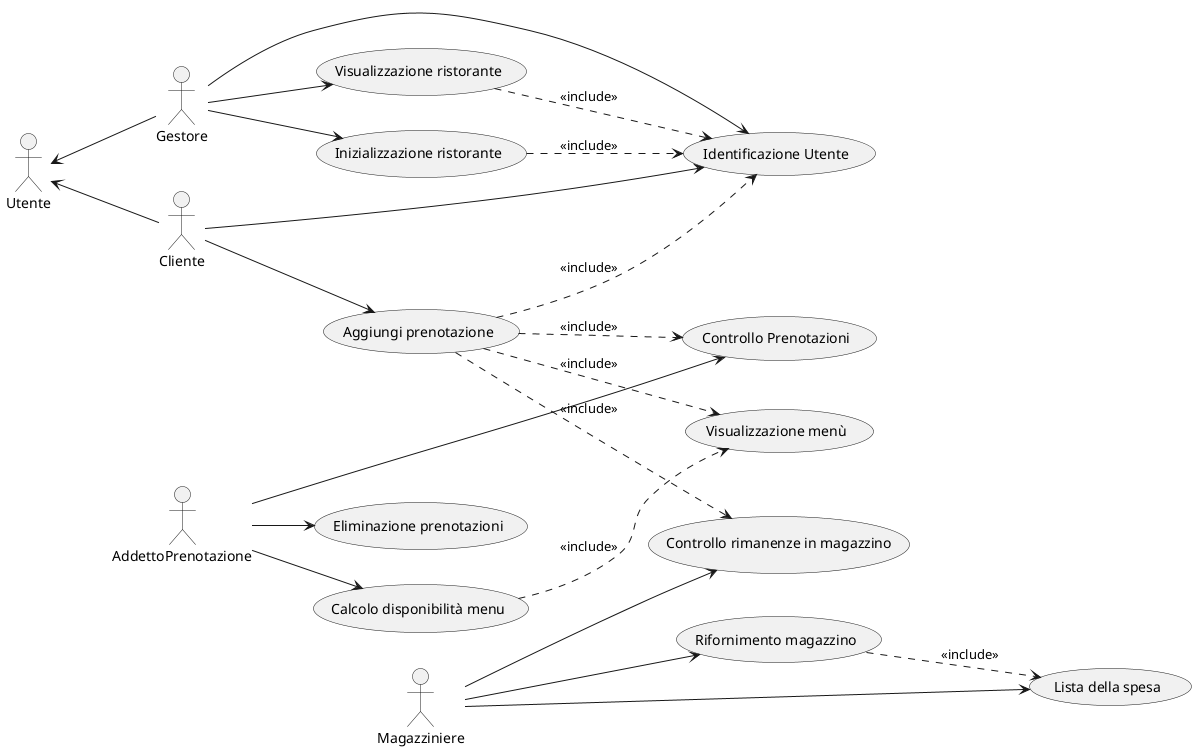 @startuml
'https://plantuml.com/use-case-diagram
left to right direction

Utente <-- Gestore
Utente <-- Cliente

Gestore  --> (Identificazione Utente)
Gestore --> (Visualizzazione ristorante)
Gestore --> (Inizializzazione ristorante)

Cliente --> (Aggiungi prenotazione)
Cliente -->(Identificazione Utente)

AddettoPrenotazione --> (Controllo Prenotazioni)
AddettoPrenotazione --> (Calcolo disponibilità menu)
AddettoPrenotazione --> (Eliminazione prenotazioni)

Magazziniere --> (Controllo rimanenze in magazzino)
Magazziniere --> (Lista della spesa)
Magazziniere --> (Rifornimento magazzino)

(Visualizzazione ristorante) ..> (Identificazione Utente) : <<include>>
(Inizializzazione ristorante) ..> (Identificazione Utente) : <<include>>
(Aggiungi prenotazione) ..> (Controllo Prenotazioni) : <<include>>
(Aggiungi prenotazione) ..> (Visualizzazione menù) : <<include>>
(Aggiungi prenotazione) ..> (Identificazione Utente) : <<include>>
(Calcolo disponibilità menu) ..> (Visualizzazione menù) : <<include>>
(Aggiungi prenotazione) ..> (Controllo rimanenze in magazzino) : <<include>>
(Rifornimento magazzino) ..> (Lista della spesa) : <<include>>


'note right of Gestore : Gestore del ristorante.

@enduml